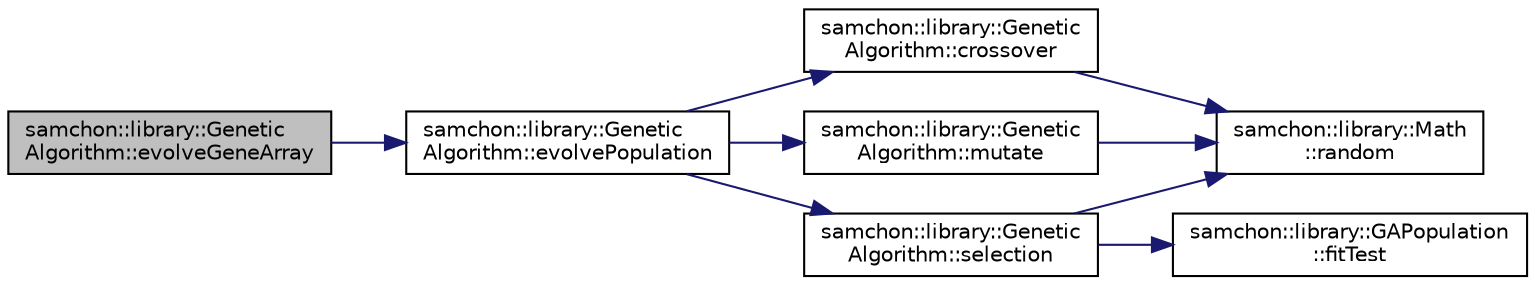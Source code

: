 digraph "samchon::library::GeneticAlgorithm::evolveGeneArray"
{
  edge [fontname="Helvetica",fontsize="10",labelfontname="Helvetica",labelfontsize="10"];
  node [fontname="Helvetica",fontsize="10",shape=record];
  rankdir="LR";
  Node1 [label="samchon::library::Genetic\lAlgorithm::evolveGeneArray",height=0.2,width=0.4,color="black", fillcolor="grey75", style="filled", fontcolor="black"];
  Node1 -> Node2 [color="midnightblue",fontsize="10",style="solid",fontname="Helvetica"];
  Node2 [label="samchon::library::Genetic\lAlgorithm::evolvePopulation",height=0.2,width=0.4,color="black", fillcolor="white", style="filled",URL="$d5/d28/classsamchon_1_1library_1_1GeneticAlgorithm.html#a05e5330e7d893ce9b3381fcf15f2885f",tooltip="Evolve population, a mass of GeneArray(es) "];
  Node2 -> Node3 [color="midnightblue",fontsize="10",style="solid",fontname="Helvetica"];
  Node3 [label="samchon::library::Genetic\lAlgorithm::selection",height=0.2,width=0.4,color="black", fillcolor="white", style="filled",URL="$d5/d28/classsamchon_1_1library_1_1GeneticAlgorithm.html#ac74b64ef0d4836264b3a417f4e168168",tooltip="Select the best GeneArray in population from tournament. "];
  Node3 -> Node4 [color="midnightblue",fontsize="10",style="solid",fontname="Helvetica"];
  Node4 [label="samchon::library::Math\l::random",height=0.2,width=0.4,color="black", fillcolor="white", style="filled",URL="$de/d8f/classsamchon_1_1library_1_1Math.html#aad7c9ffe2051330126b3a85c8164e21b",tooltip="Get a random value. "];
  Node3 -> Node5 [color="midnightblue",fontsize="10",style="solid",fontname="Helvetica"];
  Node5 [label="samchon::library::GAPopulation\l::fitTest",height=0.2,width=0.4,color="black", fillcolor="white", style="filled",URL="$d8/dcd/classsamchon_1_1library_1_1GAPopulation.html#abcdc1b706c7bfcc9ae638697c84d5add",tooltip="Test fitness of each GeneArray in the population. "];
  Node2 -> Node6 [color="midnightblue",fontsize="10",style="solid",fontname="Helvetica"];
  Node6 [label="samchon::library::Genetic\lAlgorithm::crossover",height=0.2,width=0.4,color="black", fillcolor="white", style="filled",URL="$d5/d28/classsamchon_1_1library_1_1GeneticAlgorithm.html#ab791f1bdc1de507aaffe1a9d716905d9",tooltip="Create a new GeneArray by crossing over two GeneArray(s) "];
  Node6 -> Node4 [color="midnightblue",fontsize="10",style="solid",fontname="Helvetica"];
  Node2 -> Node7 [color="midnightblue",fontsize="10",style="solid",fontname="Helvetica"];
  Node7 [label="samchon::library::Genetic\lAlgorithm::mutate",height=0.2,width=0.4,color="black", fillcolor="white", style="filled",URL="$d5/d28/classsamchon_1_1library_1_1GeneticAlgorithm.html#a46bb73cd005b2edbfed1b923c95dc2e6",tooltip="Cause a mutation on the GeneArray. "];
  Node7 -> Node4 [color="midnightblue",fontsize="10",style="solid",fontname="Helvetica"];
}
